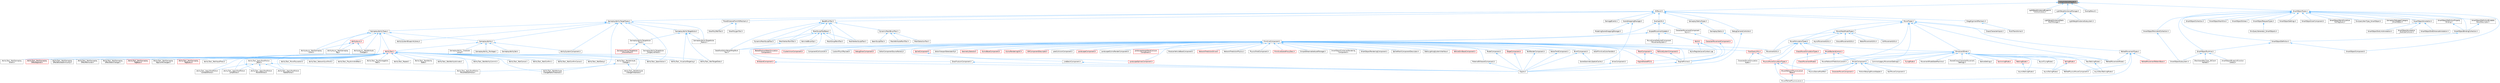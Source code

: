 digraph "ActorInstanceHandle.h"
{
 // INTERACTIVE_SVG=YES
 // LATEX_PDF_SIZE
  bgcolor="transparent";
  edge [fontname=Helvetica,fontsize=10,labelfontname=Helvetica,labelfontsize=10];
  node [fontname=Helvetica,fontsize=10,shape=box,height=0.2,width=0.4];
  Node1 [id="Node000001",label="ActorInstanceHandle.h",height=0.2,width=0.4,color="gray40", fillcolor="grey60", style="filled", fontcolor="black",tooltip=" "];
  Node1 -> Node2 [id="edge1_Node000001_Node000002",dir="back",color="steelblue1",style="solid",tooltip=" "];
  Node2 [id="Node000002",label="HitResult.h",height=0.2,width=0.4,color="grey40", fillcolor="white", style="filled",URL="$d6/d76/HitResult_8h.html",tooltip=" "];
  Node2 -> Node3 [id="edge2_Node000002_Node000003",dir="back",color="steelblue1",style="solid",tooltip=" "];
  Node3 [id="Node000003",label="BaseBrushTool.h",height=0.2,width=0.4,color="grey40", fillcolor="white", style="filled",URL="$d9/d0b/BaseBrushTool_8h.html",tooltip=" "];
  Node3 -> Node4 [id="edge3_Node000003_Node000004",dir="back",color="steelblue1",style="solid",tooltip=" "];
  Node4 [id="Node000004",label="DataflowEditorWeightMapPaint\lTool.h",height=0.2,width=0.4,color="grey40", fillcolor="white", style="filled",URL="$db/d46/DataflowEditorWeightMapPaintTool_8h.html",tooltip=" "];
  Node3 -> Node5 [id="edge4_Node000003_Node000005",dir="back",color="steelblue1",style="solid",tooltip=" "];
  Node5 [id="Node000005",label="DynamicMeshBrushTool.h",height=0.2,width=0.4,color="grey40", fillcolor="white", style="filled",URL="$da/d04/DynamicMeshBrushTool_8h.html",tooltip=" "];
  Node5 -> Node6 [id="edge5_Node000005_Node000006",dir="back",color="steelblue1",style="solid",tooltip=" "];
  Node6 [id="Node000006",label="MeshAttributePaintTool.h",height=0.2,width=0.4,color="grey40", fillcolor="white", style="filled",URL="$d3/d29/MeshAttributePaintTool_8h.html",tooltip=" "];
  Node5 -> Node7 [id="edge6_Node000005_Node000007",dir="back",color="steelblue1",style="solid",tooltip=" "];
  Node7 [id="Node000007",label="MeshSelectionTool.h",height=0.2,width=0.4,color="grey40", fillcolor="white", style="filled",URL="$d8/d80/MeshSelectionTool_8h.html",tooltip=" "];
  Node5 -> Node8 [id="edge7_Node000005_Node000008",dir="back",color="steelblue1",style="solid",tooltip=" "];
  Node8 [id="Node000008",label="SeamSculptTool.h",height=0.2,width=0.4,color="grey40", fillcolor="white", style="filled",URL="$d1/d31/SeamSculptTool_8h.html",tooltip=" "];
  Node3 -> Node9 [id="edge8_Node000003_Node000009",dir="back",color="steelblue1",style="solid",tooltip=" "];
  Node9 [id="Node000009",label="DynamicMeshSculptTool.h",height=0.2,width=0.4,color="grey40", fillcolor="white", style="filled",URL="$d6/d16/DynamicMeshSculptTool_8h.html",tooltip=" "];
  Node3 -> Node10 [id="edge9_Node000003_Node000010",dir="back",color="steelblue1",style="solid",tooltip=" "];
  Node10 [id="Node000010",label="MeshGroupPaintTool.h",height=0.2,width=0.4,color="grey40", fillcolor="white", style="filled",URL="$dd/d04/MeshGroupPaintTool_8h.html",tooltip=" "];
  Node3 -> Node11 [id="edge10_Node000003_Node000011",dir="back",color="steelblue1",style="solid",tooltip=" "];
  Node11 [id="Node000011",label="MeshSculptToolBase.h",height=0.2,width=0.4,color="grey40", fillcolor="white", style="filled",URL="$d8/d2a/MeshSculptToolBase_8h.html",tooltip=" "];
  Node11 -> Node4 [id="edge11_Node000011_Node000004",dir="back",color="steelblue1",style="solid",tooltip=" "];
  Node11 -> Node9 [id="edge12_Node000011_Node000009",dir="back",color="steelblue1",style="solid",tooltip=" "];
  Node11 -> Node12 [id="edge13_Node000011_Node000012",dir="back",color="steelblue1",style="solid",tooltip=" "];
  Node12 [id="Node000012",label="KelvinletBrushOp.h",height=0.2,width=0.4,color="grey40", fillcolor="white", style="filled",URL="$d9/d5c/KelvinletBrushOp_8h.html",tooltip=" "];
  Node11 -> Node10 [id="edge14_Node000011_Node000010",dir="back",color="steelblue1",style="solid",tooltip=" "];
  Node11 -> Node13 [id="edge15_Node000011_Node000013",dir="back",color="steelblue1",style="solid",tooltip=" "];
  Node13 [id="Node000013",label="MeshVertexPaintTool.h",height=0.2,width=0.4,color="grey40", fillcolor="white", style="filled",URL="$db/d74/MeshVertexPaintTool_8h.html",tooltip=" "];
  Node13 -> Node4 [id="edge16_Node000013_Node000004",dir="back",color="steelblue1",style="solid",tooltip=" "];
  Node11 -> Node14 [id="edge17_Node000011_Node000014",dir="back",color="steelblue1",style="solid",tooltip=" "];
  Node14 [id="Node000014",label="MeshVertexSculptTool.h",height=0.2,width=0.4,color="grey40", fillcolor="white", style="filled",URL="$dc/da6/MeshVertexSculptTool_8h.html",tooltip=" "];
  Node3 -> Node13 [id="edge18_Node000003_Node000013",dir="back",color="steelblue1",style="solid",tooltip=" "];
  Node3 -> Node14 [id="edge19_Node000003_Node000014",dir="back",color="steelblue1",style="solid",tooltip=" "];
  Node2 -> Node15 [id="edge20_Node000002_Node000015",dir="back",color="steelblue1",style="solid",tooltip=" "];
  Node15 [id="Node000015",label="DamageEvents.h",height=0.2,width=0.4,color="grey40", fillcolor="white", style="filled",URL="$d5/d34/DamageEvents_8h.html",tooltip=" "];
  Node2 -> Node16 [id="edge21_Node000002_Node000016",dir="back",color="steelblue1",style="solid",tooltip=" "];
  Node16 [id="Node000016",label="DebugCameraController.h",height=0.2,width=0.4,color="grey40", fillcolor="white", style="filled",URL="$d1/d9e/DebugCameraController_8h.html",tooltip=" "];
  Node16 -> Node17 [id="edge22_Node000016_Node000017",dir="back",color="steelblue1",style="solid",tooltip=" "];
  Node17 [id="Node000017",label="Engine.h",height=0.2,width=0.4,color="grey40", fillcolor="white", style="filled",URL="$d1/d34/Public_2Engine_8h.html",tooltip=" "];
  Node2 -> Node18 [id="edge23_Node000002_Node000018",dir="back",color="steelblue1",style="solid",tooltip=" "];
  Node18 [id="Node000018",label="DragAlignmentMechanic.h",height=0.2,width=0.4,color="grey40", fillcolor="white", style="filled",URL="$d1/d74/DragAlignmentMechanic_8h.html",tooltip=" "];
  Node18 -> Node19 [id="edge24_Node000018_Node000019",dir="back",color="steelblue1",style="solid",tooltip=" "];
  Node19 [id="Node000019",label="MultiTransformer.h",height=0.2,width=0.4,color="grey40", fillcolor="white", style="filled",URL="$d1/d6f/MultiTransformer_8h.html",tooltip=" "];
  Node2 -> Node20 [id="edge25_Node000002_Node000020",dir="back",color="steelblue1",style="solid",tooltip=" "];
  Node20 [id="Node000020",label="GameplayAbilityTargetTypes.h",height=0.2,width=0.4,color="grey40", fillcolor="white", style="filled",URL="$d8/dd1/GameplayAbilityTargetTypes_8h.html",tooltip=" "];
  Node20 -> Node21 [id="edge26_Node000020_Node000021",dir="back",color="steelblue1",style="solid",tooltip=" "];
  Node21 [id="Node000021",label="AbilitySystemBlueprintLibrary.h",height=0.2,width=0.4,color="grey40", fillcolor="white", style="filled",URL="$d5/dd6/AbilitySystemBlueprintLibrary_8h.html",tooltip=" "];
  Node20 -> Node22 [id="edge27_Node000020_Node000022",dir="back",color="steelblue1",style="solid",tooltip=" "];
  Node22 [id="Node000022",label="AbilitySystemComponent.h",height=0.2,width=0.4,color="grey40", fillcolor="white", style="filled",URL="$d0/da3/AbilitySystemComponent_8h.html",tooltip=" "];
  Node20 -> Node23 [id="edge28_Node000020_Node000023",dir="back",color="steelblue1",style="solid",tooltip=" "];
  Node23 [id="Node000023",label="AbilityTask_ApplyRootMotion\lMoveToActorForce.h",height=0.2,width=0.4,color="grey40", fillcolor="white", style="filled",URL="$d5/de3/AbilityTask__ApplyRootMotionMoveToActorForce_8h.html",tooltip=" "];
  Node20 -> Node24 [id="edge29_Node000020_Node000024",dir="back",color="steelblue1",style="solid",tooltip=" "];
  Node24 [id="Node000024",label="AbilityTask_SpawnActor.h",height=0.2,width=0.4,color="grey40", fillcolor="white", style="filled",URL="$dc/d97/AbilityTask__SpawnActor_8h.html",tooltip=" "];
  Node20 -> Node25 [id="edge30_Node000020_Node000025",dir="back",color="steelblue1",style="solid",tooltip=" "];
  Node25 [id="Node000025",label="GameplayAbility.h",height=0.2,width=0.4,color="grey40", fillcolor="white", style="filled",URL="$dc/d44/GameplayAbility_8h.html",tooltip=" "];
  Node25 -> Node22 [id="edge31_Node000025_Node000022",dir="back",color="steelblue1",style="solid",tooltip=" "];
  Node25 -> Node26 [id="edge32_Node000025_Node000026",dir="back",color="steelblue1",style="solid",tooltip=" "];
  Node26 [id="Node000026",label="AbilityTask.h",height=0.2,width=0.4,color="red", fillcolor="#FFF0F0", style="filled",URL="$d2/d8e/AbilityTask_8h.html",tooltip=" "];
  Node26 -> Node27 [id="edge33_Node000026_Node000027",dir="back",color="steelblue1",style="solid",tooltip=" "];
  Node27 [id="Node000027",label="AbilityTask_ApplyRootMotion\lConstantForce.h",height=0.2,width=0.4,color="grey40", fillcolor="white", style="filled",URL="$d0/de8/AbilityTask__ApplyRootMotionConstantForce_8h.html",tooltip=" "];
  Node26 -> Node28 [id="edge34_Node000026_Node000028",dir="back",color="steelblue1",style="solid",tooltip=" "];
  Node28 [id="Node000028",label="AbilityTask_ApplyRootMotion\lJumpForce.h",height=0.2,width=0.4,color="grey40", fillcolor="white", style="filled",URL="$d7/db6/AbilityTask__ApplyRootMotionJumpForce_8h.html",tooltip=" "];
  Node26 -> Node23 [id="edge35_Node000026_Node000023",dir="back",color="steelblue1",style="solid",tooltip=" "];
  Node26 -> Node29 [id="edge36_Node000026_Node000029",dir="back",color="steelblue1",style="solid",tooltip=" "];
  Node29 [id="Node000029",label="AbilityTask_ApplyRootMotion\lMoveToForce.h",height=0.2,width=0.4,color="grey40", fillcolor="white", style="filled",URL="$d3/dc3/AbilityTask__ApplyRootMotionMoveToForce_8h.html",tooltip=" "];
  Node26 -> Node30 [id="edge37_Node000026_Node000030",dir="back",color="steelblue1",style="solid",tooltip=" "];
  Node30 [id="Node000030",label="AbilityTask_ApplyRootMotion\lRadialForce.h",height=0.2,width=0.4,color="grey40", fillcolor="white", style="filled",URL="$da/d06/AbilityTask__ApplyRootMotionRadialForce_8h.html",tooltip=" "];
  Node26 -> Node31 [id="edge38_Node000026_Node000031",dir="back",color="steelblue1",style="solid",tooltip=" "];
  Node31 [id="Node000031",label="AbilityTask_ApplyRootMotion\l_Base.h",height=0.2,width=0.4,color="grey40", fillcolor="white", style="filled",URL="$d8/d7d/AbilityTask__ApplyRootMotion__Base_8h.html",tooltip=" "];
  Node31 -> Node27 [id="edge39_Node000031_Node000027",dir="back",color="steelblue1",style="solid",tooltip=" "];
  Node31 -> Node28 [id="edge40_Node000031_Node000028",dir="back",color="steelblue1",style="solid",tooltip=" "];
  Node31 -> Node23 [id="edge41_Node000031_Node000023",dir="back",color="steelblue1",style="solid",tooltip=" "];
  Node31 -> Node29 [id="edge42_Node000031_Node000029",dir="back",color="steelblue1",style="solid",tooltip=" "];
  Node31 -> Node30 [id="edge43_Node000031_Node000030",dir="back",color="steelblue1",style="solid",tooltip=" "];
  Node26 -> Node32 [id="edge44_Node000026_Node000032",dir="back",color="steelblue1",style="solid",tooltip=" "];
  Node32 [id="Node000032",label="AbilityTask_MoveToLocation.h",height=0.2,width=0.4,color="grey40", fillcolor="white", style="filled",URL="$da/d8d/AbilityTask__MoveToLocation_8h.html",tooltip=" "];
  Node26 -> Node33 [id="edge45_Node000026_Node000033",dir="back",color="steelblue1",style="solid",tooltip=" "];
  Node33 [id="Node000033",label="AbilityTask_NetworkSyncPoint.h",height=0.2,width=0.4,color="grey40", fillcolor="white", style="filled",URL="$dc/d62/AbilityTask__NetworkSyncPoint_8h.html",tooltip=" "];
  Node26 -> Node34 [id="edge46_Node000026_Node000034",dir="back",color="steelblue1",style="solid",tooltip=" "];
  Node34 [id="Node000034",label="AbilityTask_PlayAnimAndWait.h",height=0.2,width=0.4,color="grey40", fillcolor="white", style="filled",URL="$d4/d50/AbilityTask__PlayAnimAndWait_8h.html",tooltip=" "];
  Node26 -> Node35 [id="edge47_Node000026_Node000035",dir="back",color="steelblue1",style="solid",tooltip=" "];
  Node35 [id="Node000035",label="AbilityTask_PlayMontageAnd\lWait.h",height=0.2,width=0.4,color="grey40", fillcolor="white", style="filled",URL="$de/d05/AbilityTask__PlayMontageAndWait_8h.html",tooltip=" "];
  Node26 -> Node36 [id="edge48_Node000026_Node000036",dir="back",color="steelblue1",style="solid",tooltip=" "];
  Node36 [id="Node000036",label="AbilityTask_Repeat.h",height=0.2,width=0.4,color="grey40", fillcolor="white", style="filled",URL="$da/d7d/AbilityTask__Repeat_8h.html",tooltip=" "];
  Node26 -> Node24 [id="edge49_Node000026_Node000024",dir="back",color="steelblue1",style="solid",tooltip=" "];
  Node26 -> Node37 [id="edge50_Node000026_Node000037",dir="back",color="steelblue1",style="solid",tooltip=" "];
  Node37 [id="Node000037",label="AbilityTask_StartAbility\lState.h",height=0.2,width=0.4,color="grey40", fillcolor="white", style="filled",URL="$db/d91/AbilityTask__StartAbilityState_8h.html",tooltip=" "];
  Node26 -> Node38 [id="edge51_Node000026_Node000038",dir="back",color="steelblue1",style="solid",tooltip=" "];
  Node38 [id="Node000038",label="AbilityTask_VisualizeTargeting.h",height=0.2,width=0.4,color="grey40", fillcolor="white", style="filled",URL="$df/dbd/AbilityTask__VisualizeTargeting_8h.html",tooltip=" "];
  Node26 -> Node39 [id="edge52_Node000026_Node000039",dir="back",color="steelblue1",style="solid",tooltip=" "];
  Node39 [id="Node000039",label="AbilityTask_WaitAbilityActivate.h",height=0.2,width=0.4,color="grey40", fillcolor="white", style="filled",URL="$db/da3/AbilityTask__WaitAbilityActivate_8h.html",tooltip=" "];
  Node26 -> Node40 [id="edge53_Node000026_Node000040",dir="back",color="steelblue1",style="solid",tooltip=" "];
  Node40 [id="Node000040",label="AbilityTask_WaitAbilityCommit.h",height=0.2,width=0.4,color="grey40", fillcolor="white", style="filled",URL="$de/de8/AbilityTask__WaitAbilityCommit_8h.html",tooltip=" "];
  Node26 -> Node41 [id="edge54_Node000026_Node000041",dir="back",color="steelblue1",style="solid",tooltip=" "];
  Node41 [id="Node000041",label="AbilityTask_WaitAttribute\lChange.h",height=0.2,width=0.4,color="grey40", fillcolor="white", style="filled",URL="$dd/d60/AbilityTask__WaitAttributeChange_8h.html",tooltip=" "];
  Node41 -> Node42 [id="edge55_Node000041_Node000042",dir="back",color="steelblue1",style="solid",tooltip=" "];
  Node42 [id="Node000042",label="AbilityTask_WaitAttribute\lChangeRatioThreshold.h",height=0.2,width=0.4,color="grey40", fillcolor="white", style="filled",URL="$de/d5e/AbilityTask__WaitAttributeChangeRatioThreshold_8h.html",tooltip=" "];
  Node41 -> Node43 [id="edge56_Node000041_Node000043",dir="back",color="steelblue1",style="solid",tooltip=" "];
  Node43 [id="Node000043",label="AbilityTask_WaitAttribute\lChangeThreshold.h",height=0.2,width=0.4,color="grey40", fillcolor="white", style="filled",URL="$db/d3e/AbilityTask__WaitAttributeChangeThreshold_8h.html",tooltip=" "];
  Node26 -> Node42 [id="edge57_Node000026_Node000042",dir="back",color="steelblue1",style="solid",tooltip=" "];
  Node26 -> Node43 [id="edge58_Node000026_Node000043",dir="back",color="steelblue1",style="solid",tooltip=" "];
  Node26 -> Node44 [id="edge59_Node000026_Node000044",dir="back",color="steelblue1",style="solid",tooltip=" "];
  Node44 [id="Node000044",label="AbilityTask_WaitCancel.h",height=0.2,width=0.4,color="grey40", fillcolor="white", style="filled",URL="$dc/d16/AbilityTask__WaitCancel_8h.html",tooltip=" "];
  Node26 -> Node45 [id="edge60_Node000026_Node000045",dir="back",color="steelblue1",style="solid",tooltip=" "];
  Node45 [id="Node000045",label="AbilityTask_WaitConfirm.h",height=0.2,width=0.4,color="grey40", fillcolor="white", style="filled",URL="$d3/d4f/AbilityTask__WaitConfirm_8h.html",tooltip=" "];
  Node26 -> Node46 [id="edge61_Node000026_Node000046",dir="back",color="steelblue1",style="solid",tooltip=" "];
  Node46 [id="Node000046",label="AbilityTask_WaitConfirmCancel.h",height=0.2,width=0.4,color="grey40", fillcolor="white", style="filled",URL="$de/d88/AbilityTask__WaitConfirmCancel_8h.html",tooltip=" "];
  Node26 -> Node47 [id="edge62_Node000026_Node000047",dir="back",color="steelblue1",style="solid",tooltip=" "];
  Node47 [id="Node000047",label="AbilityTask_WaitDelay.h",height=0.2,width=0.4,color="grey40", fillcolor="white", style="filled",URL="$dc/d63/AbilityTask__WaitDelay_8h.html",tooltip=" "];
  Node26 -> Node48 [id="edge63_Node000026_Node000048",dir="back",color="steelblue1",style="solid",tooltip=" "];
  Node48 [id="Node000048",label="AbilityTask_WaitGameplay\lEffectApplied.h",height=0.2,width=0.4,color="red", fillcolor="#FFF0F0", style="filled",URL="$d8/dfe/AbilityTask__WaitGameplayEffectApplied_8h.html",tooltip=" "];
  Node26 -> Node51 [id="edge64_Node000026_Node000051",dir="back",color="steelblue1",style="solid",tooltip=" "];
  Node51 [id="Node000051",label="AbilityTask_WaitGameplay\lEffectBlockedImmunity.h",height=0.2,width=0.4,color="grey40", fillcolor="white", style="filled",URL="$d4/d24/AbilityTask__WaitGameplayEffectBlockedImmunity_8h.html",tooltip=" "];
  Node26 -> Node52 [id="edge65_Node000026_Node000052",dir="back",color="steelblue1",style="solid",tooltip=" "];
  Node52 [id="Node000052",label="AbilityTask_WaitGameplay\lEffectRemoved.h",height=0.2,width=0.4,color="grey40", fillcolor="white", style="filled",URL="$d1/da9/AbilityTask__WaitGameplayEffectRemoved_8h.html",tooltip=" "];
  Node26 -> Node53 [id="edge66_Node000026_Node000053",dir="back",color="steelblue1",style="solid",tooltip=" "];
  Node53 [id="Node000053",label="AbilityTask_WaitGameplay\lEffectStackChange.h",height=0.2,width=0.4,color="grey40", fillcolor="white", style="filled",URL="$de/db3/AbilityTask__WaitGameplayEffectStackChange_8h.html",tooltip=" "];
  Node26 -> Node54 [id="edge67_Node000026_Node000054",dir="back",color="steelblue1",style="solid",tooltip=" "];
  Node54 [id="Node000054",label="AbilityTask_WaitGameplay\lEvent.h",height=0.2,width=0.4,color="grey40", fillcolor="white", style="filled",URL="$dc/db8/AbilityTask__WaitGameplayEvent_8h.html",tooltip=" "];
  Node26 -> Node55 [id="edge68_Node000026_Node000055",dir="back",color="steelblue1",style="solid",tooltip=" "];
  Node55 [id="Node000055",label="AbilityTask_WaitGameplay\lTagBase.h",height=0.2,width=0.4,color="red", fillcolor="#FFF0F0", style="filled",URL="$d8/dd0/AbilityTask__WaitGameplayTagBase_8h.html",tooltip=" "];
  Node26 -> Node57 [id="edge69_Node000026_Node000057",dir="back",color="steelblue1",style="solid",tooltip=" "];
  Node57 [id="Node000057",label="AbilityTask_WaitGameplay\lTagCountChanged.h",height=0.2,width=0.4,color="grey40", fillcolor="white", style="filled",URL="$dd/d55/AbilityTask__WaitGameplayTagCountChanged_8h.html",tooltip=" "];
  Node26 -> Node58 [id="edge70_Node000026_Node000058",dir="back",color="steelblue1",style="solid",tooltip=" "];
  Node58 [id="Node000058",label="AbilityTask_WaitGameplay\lTagQuery.h",height=0.2,width=0.4,color="red", fillcolor="#FFF0F0", style="filled",URL="$d4/d7f/AbilityTask__WaitGameplayTagQuery_8h.html",tooltip=" "];
  Node26 -> Node60 [id="edge71_Node000026_Node000060",dir="back",color="steelblue1",style="solid",tooltip=" "];
  Node60 [id="Node000060",label="AbilityTask_WaitInputPress.h",height=0.2,width=0.4,color="grey40", fillcolor="white", style="filled",URL="$d6/d00/AbilityTask__WaitInputPress_8h.html",tooltip=" "];
  Node26 -> Node64 [id="edge72_Node000026_Node000064",dir="back",color="steelblue1",style="solid",tooltip=" "];
  Node64 [id="Node000064",label="AbilityTask_WaitTargetData.h",height=0.2,width=0.4,color="grey40", fillcolor="white", style="filled",URL="$d2/d40/AbilityTask__WaitTargetData_8h.html",tooltip=" "];
  Node25 -> Node66 [id="edge73_Node000025_Node000066",dir="back",color="steelblue1",style="solid",tooltip=" "];
  Node66 [id="Node000066",label="GameplayAbilitySet.h",height=0.2,width=0.4,color="grey40", fillcolor="white", style="filled",URL="$d5/d19/GameplayAbilitySet_8h.html",tooltip=" "];
  Node25 -> Node67 [id="edge74_Node000025_Node000067",dir="back",color="steelblue1",style="solid",tooltip=" "];
  Node67 [id="Node000067",label="GameplayAbility_Character\lJump.h",height=0.2,width=0.4,color="grey40", fillcolor="white", style="filled",URL="$d7/dd2/GameplayAbility__CharacterJump_8h.html",tooltip=" "];
  Node25 -> Node68 [id="edge75_Node000025_Node000068",dir="back",color="steelblue1",style="solid",tooltip=" "];
  Node68 [id="Node000068",label="GameplayAbility_Montage.h",height=0.2,width=0.4,color="grey40", fillcolor="white", style="filled",URL="$d6/d77/GameplayAbility__Montage_8h.html",tooltip=" "];
  Node20 -> Node69 [id="edge76_Node000020_Node000069",dir="back",color="steelblue1",style="solid",tooltip=" "];
  Node69 [id="Node000069",label="GameplayAbilityTargetActor.h",height=0.2,width=0.4,color="grey40", fillcolor="white", style="filled",URL="$d7/d35/GameplayAbilityTargetActor_8h.html",tooltip=" "];
  Node69 -> Node38 [id="edge77_Node000069_Node000038",dir="back",color="steelblue1",style="solid",tooltip=" "];
  Node69 -> Node64 [id="edge78_Node000069_Node000064",dir="back",color="steelblue1",style="solid",tooltip=" "];
  Node69 -> Node70 [id="edge79_Node000069_Node000070",dir="back",color="steelblue1",style="solid",tooltip=" "];
  Node70 [id="Node000070",label="GameplayAbilityTargetActor\l_Radius.h",height=0.2,width=0.4,color="grey40", fillcolor="white", style="filled",URL="$da/d31/GameplayAbilityTargetActor__Radius_8h.html",tooltip=" "];
  Node69 -> Node71 [id="edge80_Node000069_Node000071",dir="back",color="steelblue1",style="solid",tooltip=" "];
  Node71 [id="Node000071",label="GameplayAbilityTargetActor\l_Trace.h",height=0.2,width=0.4,color="grey40", fillcolor="white", style="filled",URL="$d6/d1b/GameplayAbilityTargetActor__Trace_8h.html",tooltip=" "];
  Node71 -> Node72 [id="edge81_Node000071_Node000072",dir="back",color="steelblue1",style="solid",tooltip=" "];
  Node72 [id="Node000072",label="GameplayAbilityTargetActor\l_GroundTrace.h",height=0.2,width=0.4,color="red", fillcolor="#FFF0F0", style="filled",URL="$d8/daf/GameplayAbilityTargetActor__GroundTrace_8h.html",tooltip=" "];
  Node71 -> Node74 [id="edge82_Node000071_Node000074",dir="back",color="steelblue1",style="solid",tooltip=" "];
  Node74 [id="Node000074",label="GameplayAbilityTargetActor\l_SingleLineTrace.h",height=0.2,width=0.4,color="grey40", fillcolor="white", style="filled",URL="$dc/d15/GameplayAbilityTargetActor__SingleLineTrace_8h.html",tooltip=" "];
  Node20 -> Node70 [id="edge83_Node000020_Node000070",dir="back",color="steelblue1",style="solid",tooltip=" "];
  Node20 -> Node71 [id="edge84_Node000020_Node000071",dir="back",color="steelblue1",style="solid",tooltip=" "];
  Node20 -> Node75 [id="edge85_Node000020_Node000075",dir="back",color="steelblue1",style="solid",tooltip=" "];
  Node75 [id="Node000075",label="GameplayAbilityTypes.h",height=0.2,width=0.4,color="grey40", fillcolor="white", style="filled",URL="$d1/dd9/GameplayAbilityTypes_8h.html",tooltip=" "];
  Node75 -> Node76 [id="edge86_Node000075_Node000076",dir="back",color="steelblue1",style="solid",tooltip=" "];
  Node76 [id="Node000076",label="AbilityAsync.h",height=0.2,width=0.4,color="red", fillcolor="#FFF0F0", style="filled",URL="$d8/dce/AbilityAsync_8h.html",tooltip=" "];
  Node76 -> Node77 [id="edge87_Node000076_Node000077",dir="back",color="steelblue1",style="solid",tooltip=" "];
  Node77 [id="Node000077",label="AbilityAsync_WaitAttribute\lChanged.h",height=0.2,width=0.4,color="grey40", fillcolor="white", style="filled",URL="$d8/d81/AbilityAsync__WaitAttributeChanged_8h.html",tooltip=" "];
  Node76 -> Node79 [id="edge88_Node000076_Node000079",dir="back",color="steelblue1",style="solid",tooltip=" "];
  Node79 [id="Node000079",label="AbilityAsync_WaitGameplay\lEvent.h",height=0.2,width=0.4,color="grey40", fillcolor="white", style="filled",URL="$d4/d2d/AbilityAsync__WaitGameplayEvent_8h.html",tooltip=" "];
  Node76 -> Node80 [id="edge89_Node000076_Node000080",dir="back",color="steelblue1",style="solid",tooltip=" "];
  Node80 [id="Node000080",label="AbilityAsync_WaitGameplay\lTag.h",height=0.2,width=0.4,color="grey40", fillcolor="white", style="filled",URL="$d8/dc5/AbilityAsync__WaitGameplayTag_8h.html",tooltip=" "];
  Node75 -> Node77 [id="edge90_Node000075_Node000077",dir="back",color="steelblue1",style="solid",tooltip=" "];
  Node75 -> Node79 [id="edge91_Node000075_Node000079",dir="back",color="steelblue1",style="solid",tooltip=" "];
  Node75 -> Node80 [id="edge92_Node000075_Node000080",dir="back",color="steelblue1",style="solid",tooltip=" "];
  Node75 -> Node21 [id="edge93_Node000075_Node000021",dir="back",color="steelblue1",style="solid",tooltip=" "];
  Node75 -> Node26 [id="edge94_Node000075_Node000026",dir="back",color="steelblue1",style="solid",tooltip=" "];
  Node75 -> Node54 [id="edge95_Node000075_Node000054",dir="back",color="steelblue1",style="solid",tooltip=" "];
  Node75 -> Node25 [id="edge96_Node000075_Node000025",dir="back",color="steelblue1",style="solid",tooltip=" "];
  Node2 -> Node82 [id="edge97_Node000002_Node000082",dir="back",color="steelblue1",style="solid",tooltip=" "];
  Node82 [id="Node000082",label="GameplayStaticsTypes.h",height=0.2,width=0.4,color="grey40", fillcolor="white", style="filled",URL="$da/d17/GameplayStaticsTypes_8h.html",tooltip=" "];
  Node82 -> Node83 [id="edge98_Node000082_Node000083",dir="back",color="steelblue1",style="solid",tooltip=" "];
  Node83 [id="Node000083",label="GameplayStatics.h",height=0.2,width=0.4,color="grey40", fillcolor="white", style="filled",URL="$d9/dc8/GameplayStatics_8h.html",tooltip=" "];
  Node83 -> Node84 [id="edge99_Node000083_Node000084",dir="back",color="steelblue1",style="solid",tooltip=" "];
  Node84 [id="Node000084",label="EngineMinimal.h",height=0.2,width=0.4,color="grey40", fillcolor="white", style="filled",URL="$d0/d2c/EngineMinimal_8h.html",tooltip=" "];
  Node84 -> Node17 [id="edge100_Node000084_Node000017",dir="back",color="steelblue1",style="solid",tooltip=" "];
  Node2 -> Node85 [id="edge101_Node000002_Node000085",dir="back",color="steelblue1",style="solid",tooltip=" "];
  Node85 [id="Node000085",label="MoverTypes.h",height=0.2,width=0.4,color="grey40", fillcolor="white", style="filled",URL="$dd/d3e/MoverTypes_8h.html",tooltip=" "];
  Node85 -> Node86 [id="edge102_Node000085_Node000086",dir="back",color="steelblue1",style="solid",tooltip=" "];
  Node86 [id="Node000086",label="ChaosCharacterInputs.h",height=0.2,width=0.4,color="grey40", fillcolor="white", style="filled",URL="$de/dde/ChaosCharacterInputs_8h.html",tooltip=" "];
  Node85 -> Node87 [id="edge103_Node000085_Node000087",dir="back",color="steelblue1",style="solid",tooltip=" "];
  Node87 [id="Node000087",label="MovementMode.h",height=0.2,width=0.4,color="grey40", fillcolor="white", style="filled",URL="$d1/de0/MovementMode_8h.html",tooltip=" "];
  Node87 -> Node88 [id="edge104_Node000087_Node000088",dir="back",color="steelblue1",style="solid",tooltip=" "];
  Node88 [id="Node000088",label="AsyncFallingMode.h",height=0.2,width=0.4,color="grey40", fillcolor="white", style="filled",URL="$db/dd0/AsyncFallingMode_8h.html",tooltip=" "];
  Node87 -> Node89 [id="edge105_Node000087_Node000089",dir="back",color="steelblue1",style="solid",tooltip=" "];
  Node89 [id="Node000089",label="AsyncFlyingMode.h",height=0.2,width=0.4,color="grey40", fillcolor="white", style="filled",URL="$d9/d2e/AsyncFlyingMode_8h.html",tooltip=" "];
  Node87 -> Node90 [id="edge106_Node000087_Node000090",dir="back",color="steelblue1",style="solid",tooltip=" "];
  Node90 [id="Node000090",label="AsyncNavWalkingMode.h",height=0.2,width=0.4,color="grey40", fillcolor="white", style="filled",URL="$d2/d88/AsyncNavWalkingMode_8h.html",tooltip=" "];
  Node87 -> Node91 [id="edge107_Node000087_Node000091",dir="back",color="steelblue1",style="solid",tooltip=" "];
  Node91 [id="Node000091",label="AsyncWalkingMode.h",height=0.2,width=0.4,color="grey40", fillcolor="white", style="filled",URL="$de/daa/AsyncWalkingMode_8h.html",tooltip=" "];
  Node87 -> Node92 [id="edge108_Node000087_Node000092",dir="back",color="steelblue1",style="solid",tooltip=" "];
  Node92 [id="Node000092",label="ChaosMovementMode.h",height=0.2,width=0.4,color="red", fillcolor="#FFF0F0", style="filled",URL="$d4/dae/ChaosMovementMode_8h.html",tooltip=" "];
  Node87 -> Node98 [id="edge109_Node000087_Node000098",dir="back",color="steelblue1",style="solid",tooltip=" "];
  Node98 [id="Node000098",label="CommonLegacyMovementSettings.h",height=0.2,width=0.4,color="grey40", fillcolor="white", style="filled",URL="$d3/d61/CommonLegacyMovementSettings_8h.html",tooltip=" "];
  Node87 -> Node99 [id="edge110_Node000087_Node000099",dir="back",color="steelblue1",style="solid",tooltip=" "];
  Node99 [id="Node000099",label="FallingMode.h",height=0.2,width=0.4,color="red", fillcolor="#FFF0F0", style="filled",URL="$d8/ddd/FallingMode_8h.html",tooltip=" "];
  Node99 -> Node88 [id="edge111_Node000099_Node000088",dir="back",color="steelblue1",style="solid",tooltip=" "];
  Node87 -> Node101 [id="edge112_Node000087_Node000101",dir="back",color="steelblue1",style="solid",tooltip=" "];
  Node101 [id="Node000101",label="FlyingMode.h",height=0.2,width=0.4,color="red", fillcolor="#FFF0F0", style="filled",URL="$d8/def/FlyingMode_8h.html",tooltip=" "];
  Node87 -> Node103 [id="edge113_Node000087_Node000103",dir="back",color="steelblue1",style="solid",tooltip=" "];
  Node103 [id="Node000103",label="MovementModeStateMachine.h",height=0.2,width=0.4,color="grey40", fillcolor="white", style="filled",URL="$d0/d36/MovementModeStateMachine_8h.html",tooltip=" "];
  Node87 -> Node104 [id="edge114_Node000087_Node000104",dir="back",color="steelblue1",style="solid",tooltip=" "];
  Node104 [id="Node000104",label="MoverComponent.h",height=0.2,width=0.4,color="grey40", fillcolor="white", style="filled",URL="$dc/d95/MoverComponent_8h.html",tooltip=" "];
  Node104 -> Node105 [id="edge115_Node000104_Node000105",dir="back",color="steelblue1",style="solid",tooltip=" "];
  Node105 [id="Node000105",label="CharacterMoverComponent.h",height=0.2,width=0.4,color="red", fillcolor="#FFF0F0", style="filled",URL="$d2/d92/CharacterMoverComponent_8h.html",tooltip=" "];
  Node104 -> Node108 [id="edge116_Node000104_Node000108",dir="back",color="steelblue1",style="solid",tooltip=" "];
  Node108 [id="Node000108",label="MotionWarpingMoverAdapter.h",height=0.2,width=0.4,color="grey40", fillcolor="white", style="filled",URL="$d2/dbb/MotionWarpingMoverAdapter_8h.html",tooltip=" "];
  Node104 -> Node109 [id="edge117_Node000104_Node000109",dir="back",color="steelblue1",style="solid",tooltip=" "];
  Node109 [id="Node000109",label="MoverNetworkPhysicsLiaison\lBase.h",height=0.2,width=0.4,color="red", fillcolor="#FFF0F0", style="filled",URL="$d6/d54/MoverNetworkPhysicsLiaisonBase_8h.html",tooltip=" "];
  Node109 -> Node111 [id="edge118_Node000109_Node000111",dir="back",color="steelblue1",style="solid",tooltip=" "];
  Node111 [id="Node000111",label="MoverPathedPhysicsLiaison.h",height=0.2,width=0.4,color="grey40", fillcolor="white", style="filled",URL="$d8/d2d/MoverPathedPhysicsLiaison_8h.html",tooltip=" "];
  Node104 -> Node112 [id="edge119_Node000104_Node000112",dir="back",color="steelblue1",style="solid",tooltip=" "];
  Node112 [id="Node000112",label="NavMoverComponent.h",height=0.2,width=0.4,color="grey40", fillcolor="white", style="filled",URL="$df/dbc/NavMoverComponent_8h.html",tooltip=" "];
  Node104 -> Node113 [id="edge120_Node000104_Node000113",dir="back",color="steelblue1",style="solid",tooltip=" "];
  Node113 [id="Node000113",label="PathedPhysicsMoverComponent.h",height=0.2,width=0.4,color="grey40", fillcolor="white", style="filled",URL="$d2/dea/PathedPhysicsMoverComponent_8h.html",tooltip=" "];
  Node104 -> Node114 [id="edge121_Node000104_Node000114",dir="back",color="steelblue1",style="solid",tooltip=" "];
  Node114 [id="Node000114",label="PhysicsStanceModifier.h",height=0.2,width=0.4,color="grey40", fillcolor="white", style="filled",URL="$dc/d04/PhysicsStanceModifier_8h.html",tooltip=" "];
  Node87 -> Node115 [id="edge122_Node000087_Node000115",dir="back",color="steelblue1",style="solid",tooltip=" "];
  Node115 [id="Node000115",label="MoverNetworkPredictionLiaison.h",height=0.2,width=0.4,color="grey40", fillcolor="white", style="filled",URL="$d3/da4/MoverNetworkPredictionLiaison_8h.html",tooltip=" "];
  Node87 -> Node116 [id="edge123_Node000087_Node000116",dir="back",color="steelblue1",style="solid",tooltip=" "];
  Node116 [id="Node000116",label="NavWalkingMode.h",height=0.2,width=0.4,color="grey40", fillcolor="white", style="filled",URL="$d3/d7f/NavWalkingMode_8h.html",tooltip=" "];
  Node116 -> Node90 [id="edge124_Node000116_Node000090",dir="back",color="steelblue1",style="solid",tooltip=" "];
  Node87 -> Node117 [id="edge125_Node000087_Node000117",dir="back",color="steelblue1",style="solid",tooltip=" "];
  Node117 [id="Node000117",label="PathedMovementMode.h",height=0.2,width=0.4,color="grey40", fillcolor="white", style="filled",URL="$d7/de0/PathedMovementMode_8h.html",tooltip=" "];
  Node87 -> Node118 [id="edge126_Node000087_Node000118",dir="back",color="steelblue1",style="solid",tooltip=" "];
  Node118 [id="Node000118",label="SharedChaosCharacterMovement\lSettings.h",height=0.2,width=0.4,color="grey40", fillcolor="white", style="filled",URL="$dc/d61/SharedChaosCharacterMovementSettings_8h.html",tooltip=" "];
  Node87 -> Node119 [id="edge127_Node000087_Node000119",dir="back",color="steelblue1",style="solid",tooltip=" "];
  Node119 [id="Node000119",label="StanceSettings.h",height=0.2,width=0.4,color="grey40", fillcolor="white", style="filled",URL="$d4/dcf/StanceSettings_8h.html",tooltip=" "];
  Node87 -> Node120 [id="edge128_Node000087_Node000120",dir="back",color="steelblue1",style="solid",tooltip=" "];
  Node120 [id="Node000120",label="SwimmingMode.h",height=0.2,width=0.4,color="red", fillcolor="#FFF0F0", style="filled",URL="$de/d41/SwimmingMode_8h.html",tooltip=" "];
  Node87 -> Node122 [id="edge129_Node000087_Node000122",dir="back",color="steelblue1",style="solid",tooltip=" "];
  Node122 [id="Node000122",label="WalkingMode.h",height=0.2,width=0.4,color="red", fillcolor="#FFF0F0", style="filled",URL="$d0/d91/WalkingMode_8h.html",tooltip=" "];
  Node122 -> Node91 [id="edge130_Node000122_Node000091",dir="back",color="steelblue1",style="solid",tooltip=" "];
  Node85 -> Node104 [id="edge131_Node000085_Node000104",dir="back",color="steelblue1",style="solid",tooltip=" "];
  Node85 -> Node124 [id="edge132_Node000085_Node000124",dir="back",color="steelblue1",style="solid",tooltip=" "];
  Node124 [id="Node000124",label="MoverDataModelTypes.h",height=0.2,width=0.4,color="grey40", fillcolor="white", style="filled",URL="$d7/d8d/MoverDataModelTypes_8h.html",tooltip=" "];
  Node124 -> Node125 [id="edge133_Node000124_Node000125",dir="back",color="steelblue1",style="solid",tooltip=" "];
  Node125 [id="Node000125",label="AirMovementUtils.h",height=0.2,width=0.4,color="grey40", fillcolor="white", style="filled",URL="$df/d55/AirMovementUtils_8h.html",tooltip=" "];
  Node124 -> Node126 [id="edge134_Node000124_Node000126",dir="back",color="steelblue1",style="solid",tooltip=" "];
  Node126 [id="Node000126",label="AsyncMovementUtils.h",height=0.2,width=0.4,color="grey40", fillcolor="white", style="filled",URL="$d4/d3a/AsyncMovementUtils_8h.html",tooltip=" "];
  Node124 -> Node127 [id="edge135_Node000124_Node000127",dir="back",color="steelblue1",style="solid",tooltip=" "];
  Node127 [id="Node000127",label="GroundMovementUtils.h",height=0.2,width=0.4,color="grey40", fillcolor="white", style="filled",URL="$dd/d20/GroundMovementUtils_8h.html",tooltip=" "];
  Node124 -> Node128 [id="edge136_Node000124_Node000128",dir="back",color="steelblue1",style="solid",tooltip=" "];
  Node128 [id="Node000128",label="MovementUtils.h",height=0.2,width=0.4,color="grey40", fillcolor="white", style="filled",URL="$d0/d54/MovementUtils_8h.html",tooltip=" "];
  Node124 -> Node129 [id="edge137_Node000124_Node000129",dir="back",color="steelblue1",style="solid",tooltip=" "];
  Node129 [id="Node000129",label="MoverSimulationTypes.h",height=0.2,width=0.4,color="grey40", fillcolor="white", style="filled",URL="$db/d92/MoverSimulationTypes_8h.html",tooltip=" "];
  Node129 -> Node130 [id="edge138_Node000129_Node000130",dir="back",color="steelblue1",style="solid",tooltip=" "];
  Node130 [id="Node000130",label="ChaosMoverSimulationTypes.h",height=0.2,width=0.4,color="red", fillcolor="#FFF0F0", style="filled",URL="$d5/de5/ChaosMoverSimulationTypes_8h.html",tooltip=" "];
  Node130 -> Node92 [id="edge139_Node000130_Node000092",dir="back",color="steelblue1",style="solid",tooltip=" "];
  Node129 -> Node134 [id="edge140_Node000129_Node000134",dir="back",color="steelblue1",style="solid",tooltip=" "];
  Node134 [id="Node000134",label="CharacterMoverSimulation\lTypes.h",height=0.2,width=0.4,color="grey40", fillcolor="white", style="filled",URL="$df/dcc/CharacterMoverSimulationTypes_8h.html",tooltip=" "];
  Node129 -> Node87 [id="edge141_Node000129_Node000087",dir="back",color="steelblue1",style="solid",tooltip=" "];
  Node129 -> Node128 [id="edge142_Node000129_Node000128",dir="back",color="steelblue1",style="solid",tooltip=" "];
  Node129 -> Node135 [id="edge143_Node000129_Node000135",dir="back",color="steelblue1",style="solid",tooltip=" "];
  Node135 [id="Node000135",label="MoverBackendLiaison.h",height=0.2,width=0.4,color="red", fillcolor="#FFF0F0", style="filled",URL="$dc/dce/MoverBackendLiaison_8h.html",tooltip=" "];
  Node135 -> Node104 [id="edge144_Node000135_Node000104",dir="back",color="steelblue1",style="solid",tooltip=" "];
  Node135 -> Node109 [id="edge145_Node000135_Node000109",dir="back",color="steelblue1",style="solid",tooltip=" "];
  Node135 -> Node115 [id="edge146_Node000135_Node000115",dir="back",color="steelblue1",style="solid",tooltip=" "];
  Node129 -> Node137 [id="edge147_Node000129_Node000137",dir="back",color="steelblue1",style="solid",tooltip=" "];
  Node137 [id="Node000137",label="PhysicsMoverSimulationTypes.h",height=0.2,width=0.4,color="red", fillcolor="#FFF0F0", style="filled",URL="$d1/d2f/PhysicsMoverSimulationTypes_8h.html",tooltip=" "];
  Node137 -> Node109 [id="edge148_Node000137_Node000109",dir="back",color="steelblue1",style="solid",tooltip=" "];
  Node137 -> Node111 [id="edge149_Node000137_Node000111",dir="back",color="steelblue1",style="solid",tooltip=" "];
  Node137 -> Node114 [id="edge150_Node000137_Node000114",dir="back",color="steelblue1",style="solid",tooltip=" "];
  Node124 -> Node139 [id="edge151_Node000124_Node000139",dir="back",color="steelblue1",style="solid",tooltip=" "];
  Node139 [id="Node000139",label="WaterMovementUtils.h",height=0.2,width=0.4,color="grey40", fillcolor="white", style="filled",URL="$d7/da1/WaterMovementUtils_8h.html",tooltip=" "];
  Node85 -> Node115 [id="edge152_Node000085_Node000115",dir="back",color="steelblue1",style="solid",tooltip=" "];
  Node85 -> Node129 [id="edge153_Node000085_Node000129",dir="back",color="steelblue1",style="solid",tooltip=" "];
  Node85 -> Node117 [id="edge154_Node000085_Node000117",dir="back",color="steelblue1",style="solid",tooltip=" "];
  Node85 -> Node140 [id="edge155_Node000085_Node000140",dir="back",color="steelblue1",style="solid",tooltip=" "];
  Node140 [id="Node000140",label="PathedMovementTypes.h",height=0.2,width=0.4,color="grey40", fillcolor="white", style="filled",URL="$d2/d5f/PathedMovementTypes_8h.html",tooltip=" "];
  Node140 -> Node111 [id="edge156_Node000140_Node000111",dir="back",color="steelblue1",style="solid",tooltip=" "];
  Node140 -> Node117 [id="edge157_Node000140_Node000117",dir="back",color="steelblue1",style="solid",tooltip=" "];
  Node140 -> Node141 [id="edge158_Node000140_Node000141",dir="back",color="steelblue1",style="solid",tooltip=" "];
  Node141 [id="Node000141",label="PathedMovementPatternBase.h",height=0.2,width=0.4,color="red", fillcolor="#FFF0F0", style="filled",URL="$dc/dcf/PathedMovementPatternBase_8h.html",tooltip=" "];
  Node140 -> Node113 [id="edge159_Node000140_Node000113",dir="back",color="steelblue1",style="solid",tooltip=" "];
  Node2 -> Node147 [id="edge160_Node000002_Node000147",dir="back",color="steelblue1",style="solid",tooltip=" "];
  Node147 [id="Node000147",label="OverlapInfo.h",height=0.2,width=0.4,color="grey40", fillcolor="white", style="filled",URL="$d9/d87/OverlapInfo_8h.html",tooltip=" "];
  Node147 -> Node148 [id="edge161_Node000147_Node000148",dir="back",color="steelblue1",style="solid",tooltip=" "];
  Node148 [id="Node000148",label="CharacterMovementComponent\lAsync.h",height=0.2,width=0.4,color="grey40", fillcolor="white", style="filled",URL="$d4/dde/CharacterMovementComponentAsync_8h.html",tooltip=" "];
  Node148 -> Node149 [id="edge162_Node000148_Node000149",dir="back",color="steelblue1",style="solid",tooltip=" "];
  Node149 [id="Node000149",label="CharacterMovementComponent.h",height=0.2,width=0.4,color="red", fillcolor="#FFF0F0", style="filled",URL="$d8/d84/CharacterMovementComponent_8h.html",tooltip=" "];
  Node149 -> Node84 [id="edge163_Node000149_Node000084",dir="back",color="steelblue1",style="solid",tooltip=" "];
  Node147 -> Node151 [id="edge164_Node000147_Node000151",dir="back",color="steelblue1",style="solid",tooltip=" "];
  Node151 [id="Node000151",label="PrimitiveComponent.h",height=0.2,width=0.4,color="grey40", fillcolor="white", style="filled",URL="$df/d9f/PrimitiveComponent_8h.html",tooltip=" "];
  Node151 -> Node152 [id="edge165_Node000151_Node000152",dir="back",color="steelblue1",style="solid",tooltip=" "];
  Node152 [id="Node000152",label="ActorPrimitiveColorHandler.h",height=0.2,width=0.4,color="grey40", fillcolor="white", style="filled",URL="$d4/d72/ActorPrimitiveColorHandler_8h.html",tooltip=" "];
  Node151 -> Node153 [id="edge166_Node000151_Node000153",dir="back",color="steelblue1",style="solid",tooltip=" "];
  Node153 [id="Node000153",label="ArrowComponent.h",height=0.2,width=0.4,color="grey40", fillcolor="white", style="filled",URL="$db/d35/ArrowComponent_8h.html",tooltip=" "];
  Node153 -> Node17 [id="edge167_Node000153_Node000017",dir="back",color="steelblue1",style="solid",tooltip=" "];
  Node151 -> Node154 [id="edge168_Node000151_Node000154",dir="back",color="steelblue1",style="solid",tooltip=" "];
  Node154 [id="Node000154",label="AsyncRegisterLevelContext.cpp",height=0.2,width=0.4,color="grey40", fillcolor="white", style="filled",URL="$da/df8/AsyncRegisterLevelContext_8cpp.html",tooltip=" "];
  Node151 -> Node155 [id="edge169_Node000151_Node000155",dir="back",color="steelblue1",style="solid",tooltip=" "];
  Node155 [id="Node000155",label="BakedShallowWaterSimulation\lComponent.h",height=0.2,width=0.4,color="red", fillcolor="#FFF0F0", style="filled",URL="$d4/dbc/BakedShallowWaterSimulationComponent_8h.html",tooltip=" "];
  Node151 -> Node168 [id="edge170_Node000151_Node000168",dir="back",color="steelblue1",style="solid",tooltip=" "];
  Node168 [id="Node000168",label="BillboardComponent.h",height=0.2,width=0.4,color="red", fillcolor="#FFF0F0", style="filled",URL="$db/d72/BillboardComponent_8h.html",tooltip=" "];
  Node168 -> Node17 [id="edge171_Node000168_Node000017",dir="back",color="steelblue1",style="solid",tooltip=" "];
  Node151 -> Node173 [id="edge172_Node000151_Node000173",dir="back",color="steelblue1",style="solid",tooltip=" "];
  Node173 [id="Node000173",label="BrushComponent.h",height=0.2,width=0.4,color="grey40", fillcolor="white", style="filled",URL="$d0/d9c/BrushComponent_8h.html",tooltip=" "];
  Node173 -> Node17 [id="edge173_Node000173_Node000017",dir="back",color="steelblue1",style="solid",tooltip=" "];
  Node173 -> Node174 [id="edge174_Node000173_Node000174",dir="back",color="steelblue1",style="solid",tooltip=" "];
  Node174 [id="Node000174",label="SceneGeometrySpatialCache.h",height=0.2,width=0.4,color="grey40", fillcolor="white", style="filled",URL="$d6/d6f/SceneGeometrySpatialCache_8h.html",tooltip=" "];
  Node151 -> Node175 [id="edge175_Node000151_Node000175",dir="back",color="steelblue1",style="solid",tooltip=" "];
  Node175 [id="Node000175",label="ClusterUnionComponent.h",height=0.2,width=0.4,color="red", fillcolor="#FFF0F0", style="filled",URL="$d0/d16/ClusterUnionComponent_8h.html",tooltip=" "];
  Node151 -> Node177 [id="edge176_Node000151_Node000177",dir="back",color="steelblue1",style="solid",tooltip=" "];
  Node177 [id="Node000177",label="ComponentCollisionUtil.h",height=0.2,width=0.4,color="grey40", fillcolor="white", style="filled",URL="$d9/d1c/ComponentCollisionUtil_8h.html",tooltip=" "];
  Node151 -> Node178 [id="edge177_Node000151_Node000178",dir="back",color="steelblue1",style="solid",tooltip=" "];
  Node178 [id="Node000178",label="CustomPhysXPayload.h",height=0.2,width=0.4,color="grey40", fillcolor="white", style="filled",URL="$d3/d90/CustomPhysXPayload_8h.html",tooltip=" "];
  Node151 -> Node179 [id="edge178_Node000151_Node000179",dir="back",color="steelblue1",style="solid",tooltip=" "];
  Node179 [id="Node000179",label="DebugDrawComponent.h",height=0.2,width=0.4,color="red", fillcolor="#FFF0F0", style="filled",URL="$d9/dae/DebugDrawComponent_8h.html",tooltip=" "];
  Node151 -> Node183 [id="edge179_Node000151_Node000183",dir="back",color="steelblue1",style="solid",tooltip=" "];
  Node183 [id="Node000183",label="DrawFrustumComponent.h",height=0.2,width=0.4,color="grey40", fillcolor="white", style="filled",URL="$db/d24/DrawFrustumComponent_8h.html",tooltip=" "];
  Node183 -> Node17 [id="edge180_Node000183_Node000017",dir="back",color="steelblue1",style="solid",tooltip=" "];
  Node151 -> Node184 [id="edge181_Node000151_Node000184",dir="back",color="steelblue1",style="solid",tooltip=" "];
  Node184 [id="Node000184",label="EditorComponentSourceFactory.h",height=0.2,width=0.4,color="grey40", fillcolor="white", style="filled",URL="$d4/d35/EditorComponentSourceFactory_8h.html",tooltip=" "];
  Node151 -> Node185 [id="edge182_Node000151_Node000185",dir="back",color="steelblue1",style="solid",tooltip=" "];
  Node185 [id="Node000185",label="EditorViewportSelectability.h",height=0.2,width=0.4,color="grey40", fillcolor="white", style="filled",URL="$d0/da6/EditorViewportSelectability_8h.html",tooltip=" "];
  Node151 -> Node84 [id="edge183_Node000151_Node000084",dir="back",color="steelblue1",style="solid",tooltip=" "];
  Node151 -> Node186 [id="edge184_Node000151_Node000186",dir="back",color="steelblue1",style="solid",tooltip=" "];
  Node186 [id="Node000186",label="EngineSharedPCH.h",height=0.2,width=0.4,color="red", fillcolor="#FFF0F0", style="filled",URL="$dc/dbb/EngineSharedPCH_8h.html",tooltip=" "];
  Node151 -> Node188 [id="edge185_Node000151_Node000188",dir="back",color="steelblue1",style="solid",tooltip=" "];
  Node188 [id="Node000188",label="FloorQueryUtils.h",height=0.2,width=0.4,color="red", fillcolor="#FFF0F0", style="filled",URL="$df/d2a/FloorQueryUtils_8h.html",tooltip=" "];
  Node188 -> Node134 [id="edge186_Node000188_Node000134",dir="back",color="steelblue1",style="solid",tooltip=" "];
  Node188 -> Node137 [id="edge187_Node000188_Node000137",dir="back",color="steelblue1",style="solid",tooltip=" "];
  Node151 -> Node189 [id="edge188_Node000151_Node000189",dir="back",color="steelblue1",style="solid",tooltip=" "];
  Node189 [id="Node000189",label="GeometrySelector.h",height=0.2,width=0.4,color="red", fillcolor="#FFF0F0", style="filled",URL="$d5/d67/GeometrySelector_8h.html",tooltip=" "];
  Node151 -> Node199 [id="edge189_Node000151_Node000199",dir="back",color="steelblue1",style="solid",tooltip=" "];
  Node199 [id="Node000199",label="GizmoBaseComponent.h",height=0.2,width=0.4,color="red", fillcolor="#FFF0F0", style="filled",URL="$db/dfd/GizmoBaseComponent_8h.html",tooltip=" "];
  Node151 -> Node206 [id="edge190_Node000151_Node000206",dir="back",color="steelblue1",style="solid",tooltip=" "];
  Node206 [id="Node000206",label="GizmoRenderingUtil.h",height=0.2,width=0.4,color="red", fillcolor="#FFF0F0", style="filled",URL="$d0/d40/GizmoRenderingUtil_8h.html",tooltip=" "];
  Node151 -> Node225 [id="edge191_Node000151_Node000225",dir="back",color="steelblue1",style="solid",tooltip=" "];
  Node225 [id="Node000225",label="ISMComponentDescriptor.h",height=0.2,width=0.4,color="red", fillcolor="#FFF0F0", style="filled",URL="$dd/d82/ISMComponentDescriptor_8h.html",tooltip=" "];
  Node151 -> Node231 [id="edge192_Node000151_Node000231",dir="back",color="steelblue1",style="solid",tooltip=" "];
  Node231 [id="Node000231",label="LakeCollisionComponent.h",height=0.2,width=0.4,color="grey40", fillcolor="white", style="filled",URL="$d6/d05/LakeCollisionComponent_8h.html",tooltip=" "];
  Node151 -> Node232 [id="edge193_Node000151_Node000232",dir="back",color="steelblue1",style="solid",tooltip=" "];
  Node232 [id="Node000232",label="LandscapeComponent.h",height=0.2,width=0.4,color="red", fillcolor="#FFF0F0", style="filled",URL="$d4/dba/LandscapeComponent_8h.html",tooltip=" "];
  Node151 -> Node241 [id="edge194_Node000151_Node000241",dir="back",color="steelblue1",style="solid",tooltip=" "];
  Node241 [id="Node000241",label="LandscapeGizmoRenderComponent.h",height=0.2,width=0.4,color="grey40", fillcolor="white", style="filled",URL="$d0/d84/LandscapeGizmoRenderComponent_8h.html",tooltip=" "];
  Node151 -> Node242 [id="edge195_Node000151_Node000242",dir="back",color="steelblue1",style="solid",tooltip=" "];
  Node242 [id="Node000242",label="LandscapeHeightfieldCollision\lComponent.h",height=0.2,width=0.4,color="red", fillcolor="#FFF0F0", style="filled",URL="$d2/d06/LandscapeHeightfieldCollisionComponent_8h.html",tooltip=" "];
  Node151 -> Node247 [id="edge196_Node000151_Node000247",dir="back",color="steelblue1",style="solid",tooltip=" "];
  Node247 [id="Node000247",label="LandscapeSplinesComponent.h",height=0.2,width=0.4,color="red", fillcolor="#FFF0F0", style="filled",URL="$d4/d7e/LandscapeSplinesComponent_8h.html",tooltip=" "];
  Node151 -> Node250 [id="edge197_Node000151_Node000250",dir="back",color="steelblue1",style="solid",tooltip=" "];
  Node250 [id="Node000250",label="LineBatchComponent.h",height=0.2,width=0.4,color="grey40", fillcolor="white", style="filled",URL="$d4/dd8/LineBatchComponent_8h.html",tooltip=" "];
  Node250 -> Node17 [id="edge198_Node000250_Node000017",dir="back",color="steelblue1",style="solid",tooltip=" "];
  Node151 -> Node251 [id="edge199_Node000151_Node000251",dir="back",color="steelblue1",style="solid",tooltip=" "];
  Node251 [id="Node000251",label="MaterialBillboardComponent.h",height=0.2,width=0.4,color="grey40", fillcolor="white", style="filled",URL="$d0/d98/MaterialBillboardComponent_8h.html",tooltip=" "];
  Node251 -> Node17 [id="edge200_Node000251_Node000017",dir="back",color="steelblue1",style="solid",tooltip=" "];
  Node151 -> Node252 [id="edge201_Node000151_Node000252",dir="back",color="steelblue1",style="solid",tooltip=" "];
  Node252 [id="Node000252",label="MeshComponent.h",height=0.2,width=0.4,color="red", fillcolor="#FFF0F0", style="filled",URL="$dd/d57/MeshComponent_8h.html",tooltip=" "];
  Node252 -> Node84 [id="edge202_Node000252_Node000084",dir="back",color="steelblue1",style="solid",tooltip=" "];
  Node252 -> Node186 [id="edge203_Node000252_Node000186",dir="back",color="steelblue1",style="solid",tooltip=" "];
  Node151 -> Node488 [id="edge204_Node000151_Node000488",dir="back",color="steelblue1",style="solid",tooltip=" "];
  Node488 [id="Node000488",label="ModelComponent.h",height=0.2,width=0.4,color="grey40", fillcolor="white", style="filled",URL="$d9/d34/ModelComponent_8h.html",tooltip=" "];
  Node488 -> Node17 [id="edge205_Node000488_Node000017",dir="back",color="steelblue1",style="solid",tooltip=" "];
  Node151 -> Node489 [id="edge206_Node000151_Node000489",dir="back",color="steelblue1",style="solid",tooltip=" "];
  Node489 [id="Node000489",label="ModularVehicleBaseComponent.h",height=0.2,width=0.4,color="grey40", fillcolor="white", style="filled",URL="$d3/dc7/ModularVehicleBaseComponent_8h.html",tooltip=" "];
  Node151 -> Node128 [id="edge207_Node000151_Node000128",dir="back",color="steelblue1",style="solid",tooltip=" "];
  Node151 -> Node490 [id="edge208_Node000151_Node000490",dir="back",color="steelblue1",style="solid",tooltip=" "];
  Node490 [id="Node000490",label="NetworkPredictionDriver.h",height=0.2,width=0.4,color="red", fillcolor="#FFF0F0", style="filled",URL="$d4/db2/NetworkPredictionDriver_8h.html",tooltip=" "];
  Node151 -> Node497 [id="edge209_Node000151_Node000497",dir="back",color="steelblue1",style="solid",tooltip=" "];
  Node497 [id="Node000497",label="NetworkPredictionPhysics.h",height=0.2,width=0.4,color="grey40", fillcolor="white", style="filled",URL="$d8/dee/NetworkPredictionPhysics_8h.html",tooltip=" "];
  Node151 -> Node498 [id="edge210_Node000151_Node000498",dir="back",color="steelblue1",style="solid",tooltip=" "];
  Node498 [id="Node000498",label="ParticleSystemComponent.h",height=0.2,width=0.4,color="red", fillcolor="#FFF0F0", style="filled",URL="$d4/d17/ParticleSystemComponent_8h.html",tooltip=" "];
  Node498 -> Node84 [id="edge211_Node000498_Node000084",dir="back",color="steelblue1",style="solid",tooltip=" "];
  Node151 -> Node506 [id="edge212_Node000151_Node000506",dir="back",color="steelblue1",style="solid",tooltip=" "];
  Node506 [id="Node000506",label="PhysicsFieldComponent.h",height=0.2,width=0.4,color="grey40", fillcolor="white", style="filled",URL="$dd/d76/PhysicsFieldComponent_8h.html",tooltip=" "];
  Node151 -> Node507 [id="edge213_Node000151_Node000507",dir="back",color="steelblue1",style="solid",tooltip=" "];
  Node507 [id="Node000507",label="PrimitiveSceneProxyDesc.h",height=0.2,width=0.4,color="red", fillcolor="#FFF0F0", style="filled",URL="$d8/d20/PrimitiveSceneProxyDesc_8h.html",tooltip=" "];
  Node151 -> Node512 [id="edge214_Node000151_Node000512",dir="back",color="steelblue1",style="solid",tooltip=" "];
  Node512 [id="Node000512",label="ShapeComponent.h",height=0.2,width=0.4,color="red", fillcolor="#FFF0F0", style="filled",URL="$d4/d4b/ShapeComponent_8h.html",tooltip=" "];
  Node512 -> Node17 [id="edge215_Node000512_Node000017",dir="back",color="steelblue1",style="solid",tooltip=" "];
  Node151 -> Node520 [id="edge216_Node000151_Node000520",dir="back",color="steelblue1",style="solid",tooltip=" "];
  Node520 [id="Node000520",label="SimpleStreamableAssetManager.h",height=0.2,width=0.4,color="grey40", fillcolor="white", style="filled",URL="$df/d02/SimpleStreamableAssetManager_8h.html",tooltip=" "];
  Node151 -> Node521 [id="edge217_Node000151_Node000521",dir="back",color="steelblue1",style="solid",tooltip=" "];
  Node521 [id="Node000521",label="SmartObjectContainerRendering\lComponent.h",height=0.2,width=0.4,color="grey40", fillcolor="white", style="filled",URL="$d8/d15/SmartObjectContainerRenderingComponent_8h.html",tooltip=" "];
  Node151 -> Node522 [id="edge218_Node000151_Node000522",dir="back",color="steelblue1",style="solid",tooltip=" "];
  Node522 [id="Node000522",label="SmartObjectRenderingComponent.h",height=0.2,width=0.4,color="grey40", fillcolor="white", style="filled",URL="$da/d17/SmartObjectRenderingComponent_8h.html",tooltip=" "];
  Node151 -> Node523 [id="edge219_Node000151_Node000523",dir="back",color="steelblue1",style="solid",tooltip=" "];
  Node523 [id="Node000523",label="SplineComponent.h",height=0.2,width=0.4,color="red", fillcolor="#FFF0F0", style="filled",URL="$d3/d00/SplineComponent_8h.html",tooltip=" "];
  Node523 -> Node247 [id="edge220_Node000523_Node000247",dir="back",color="steelblue1",style="solid",tooltip=" "];
  Node151 -> Node534 [id="edge221_Node000151_Node000534",dir="back",color="steelblue1",style="solid",tooltip=" "];
  Node534 [id="Node000534",label="SplineMeshComponentDescriptor.h",height=0.2,width=0.4,color="grey40", fillcolor="white", style="filled",URL="$d1/d6f/SplineMeshComponentDescriptor_8h.html",tooltip=" "];
  Node151 -> Node535 [id="edge222_Node000151_Node000535",dir="back",color="steelblue1",style="solid",tooltip=" "];
  Node535 [id="Node000535",label="StaticLightingSystemInterface.h",height=0.2,width=0.4,color="grey40", fillcolor="white", style="filled",URL="$da/d21/StaticLightingSystemInterface_8h.html",tooltip=" "];
  Node151 -> Node536 [id="edge223_Node000151_Node000536",dir="back",color="steelblue1",style="solid",tooltip=" "];
  Node536 [id="Node000536",label="TextRenderComponent.h",height=0.2,width=0.4,color="grey40", fillcolor="white", style="filled",URL="$dd/d07/TextRenderComponent_8h.html",tooltip=" "];
  Node536 -> Node17 [id="edge224_Node000536_Node000017",dir="back",color="steelblue1",style="solid",tooltip=" "];
  Node151 -> Node537 [id="edge225_Node000151_Node000537",dir="back",color="steelblue1",style="solid",tooltip=" "];
  Node537 [id="Node000537",label="VectorFieldComponent.h",height=0.2,width=0.4,color="grey40", fillcolor="white", style="filled",URL="$d1/d45/VectorFieldComponent_8h.html",tooltip=" "];
  Node537 -> Node17 [id="edge226_Node000537_Node000017",dir="back",color="steelblue1",style="solid",tooltip=" "];
  Node151 -> Node538 [id="edge227_Node000151_Node000538",dir="back",color="steelblue1",style="solid",tooltip=" "];
  Node538 [id="Node000538",label="VehicleSimBaseComponent.h",height=0.2,width=0.4,color="red", fillcolor="#FFF0F0", style="filled",URL="$d3/db2/VehicleSimBaseComponent_8h.html",tooltip=" "];
  Node147 -> Node548 [id="edge228_Node000147_Node000548",dir="back",color="steelblue1",style="solid",tooltip=" "];
  Node548 [id="Node000548",label="ScopedMovementUpdate.h",height=0.2,width=0.4,color="grey40", fillcolor="white", style="filled",URL="$df/d74/ScopedMovementUpdate_8h.html",tooltip=" "];
  Node548 -> Node549 [id="edge229_Node000548_Node000549",dir="back",color="steelblue1",style="solid",tooltip=" "];
  Node549 [id="Node000549",label="MovieSceneDeferredComponent\lMovementSystem.h",height=0.2,width=0.4,color="grey40", fillcolor="white", style="filled",URL="$d6/d9d/MovieSceneDeferredComponentMovementSystem_8h.html",tooltip=" "];
  Node548 -> Node151 [id="edge230_Node000548_Node000151",dir="back",color="steelblue1",style="solid",tooltip=" "];
  Node548 -> Node550 [id="edge231_Node000548_Node000550",dir="back",color="steelblue1",style="solid",tooltip=" "];
  Node550 [id="Node000550",label="World.h",height=0.2,width=0.4,color="red", fillcolor="#FFF0F0", style="filled",URL="$dd/d5b/World_8h.html",tooltip=" "];
  Node550 -> Node154 [id="edge232_Node000550_Node000154",dir="back",color="steelblue1",style="solid",tooltip=" "];
  Node550 -> Node84 [id="edge233_Node000550_Node000084",dir="back",color="steelblue1",style="solid",tooltip=" "];
  Node550 -> Node186 [id="edge234_Node000550_Node000186",dir="back",color="steelblue1",style="solid",tooltip=" "];
  Node2 -> Node1126 [id="edge235_Node000002_Node001126",dir="back",color="steelblue1",style="solid",tooltip=" "];
  Node1126 [id="Node001126",label="PlaneDistanceFromHitMechanic.h",height=0.2,width=0.4,color="grey40", fillcolor="white", style="filled",URL="$dc/dea/PlaneDistanceFromHitMechanic_8h.html",tooltip=" "];
  Node1126 -> Node311 [id="edge236_Node001126_Node000311",dir="back",color="steelblue1",style="solid",tooltip=" "];
  Node311 [id="Node000311",label="DrawPolyPathTool.h",height=0.2,width=0.4,color="grey40", fillcolor="white", style="filled",URL="$dc/d3e/DrawPolyPathTool_8h.html",tooltip=" "];
  Node1126 -> Node273 [id="edge237_Node001126_Node000273",dir="back",color="steelblue1",style="solid",tooltip=" "];
  Node273 [id="Node000273",label="DrawPolygonTool.h",height=0.2,width=0.4,color="grey40", fillcolor="white", style="filled",URL="$d0/d15/DrawPolygonTool_8h.html",tooltip=" "];
  Node2 -> Node1127 [id="edge238_Node000002_Node001127",dir="back",color="steelblue1",style="solid",tooltip=" "];
  Node1127 [id="Node001127",label="SceneSnappingManager.h",height=0.2,width=0.4,color="grey40", fillcolor="white", style="filled",URL="$d6/d41/SceneSnappingManager_8h.html",tooltip=" "];
  Node1127 -> Node1128 [id="edge239_Node001127_Node001128",dir="back",color="steelblue1",style="solid",tooltip=" "];
  Node1128 [id="Node001128",label="ModelingSceneSnappingManager.h",height=0.2,width=0.4,color="grey40", fillcolor="white", style="filled",URL="$d4/d4c/ModelingSceneSnappingManager_8h.html",tooltip=" "];
  Node1127 -> Node174 [id="edge240_Node001127_Node000174",dir="back",color="steelblue1",style="solid",tooltip=" "];
  Node1 -> Node1129 [id="edge241_Node000001_Node001129",dir="back",color="steelblue1",style="solid",tooltip=" "];
  Node1129 [id="Node001129",label="LightWeightInstanceBlueprint\lFunctionLibrary.h",height=0.2,width=0.4,color="grey40", fillcolor="white", style="filled",URL="$da/dd7/LightWeightInstanceBlueprintFunctionLibrary_8h.html",tooltip=" "];
  Node1 -> Node1130 [id="edge242_Node000001_Node001130",dir="back",color="steelblue1",style="solid",tooltip=" "];
  Node1130 [id="Node001130",label="LightWeightInstanceManager.h",height=0.2,width=0.4,color="grey40", fillcolor="white", style="filled",URL="$d8/d04/LightWeightInstanceManager_8h.html",tooltip=" "];
  Node1130 -> Node1131 [id="edge243_Node001130_Node001131",dir="back",color="steelblue1",style="solid",tooltip=" "];
  Node1131 [id="Node001131",label="LightWeightInstanceStatic\lMeshManager.h",height=0.2,width=0.4,color="grey40", fillcolor="white", style="filled",URL="$d4/d75/LightWeightInstanceStaticMeshManager_8h.html",tooltip=" "];
  Node1130 -> Node1132 [id="edge244_Node001130_Node001132",dir="back",color="steelblue1",style="solid",tooltip=" "];
  Node1132 [id="Node001132",label="LightWeightInstanceSubsystem.h",height=0.2,width=0.4,color="grey40", fillcolor="white", style="filled",URL="$df/d1e/LightWeightInstanceSubsystem_8h.html",tooltip=" "];
  Node1 -> Node1133 [id="edge245_Node000001_Node001133",dir="back",color="steelblue1",style="solid",tooltip=" "];
  Node1133 [id="Node001133",label="OverlapResult.h",height=0.2,width=0.4,color="grey40", fillcolor="white", style="filled",URL="$dd/d88/OverlapResult_8h.html",tooltip=" "];
  Node1 -> Node1134 [id="edge246_Node000001_Node001134",dir="back",color="steelblue1",style="solid",tooltip=" "];
  Node1134 [id="Node001134",label="SmartObjectTypes.h",height=0.2,width=0.4,color="grey40", fillcolor="white", style="filled",URL="$d4/d09/SmartObjectTypes_8h.html",tooltip=" "];
  Node1134 -> Node1135 [id="edge247_Node001134_Node001135",dir="back",color="steelblue1",style="solid",tooltip=" "];
  Node1135 [id="Node001135",label="EnvQueryItemType_SmartObject.h",height=0.2,width=0.4,color="grey40", fillcolor="white", style="filled",URL="$db/db1/EnvQueryItemType__SmartObject_8h.html",tooltip=" "];
  Node1134 -> Node1136 [id="edge248_Node001134_Node001136",dir="back",color="steelblue1",style="solid",tooltip=" "];
  Node1136 [id="Node001136",label="GameplayDebuggerCategory\l_SmartObject.h",height=0.2,width=0.4,color="grey40", fillcolor="white", style="filled",URL="$d9/d0c/GameplayDebuggerCategory__SmartObject_8h.html",tooltip=" "];
  Node1134 -> Node1137 [id="edge249_Node001134_Node001137",dir="back",color="steelblue1",style="solid",tooltip=" "];
  Node1137 [id="Node001137",label="SmartObjectAnnotation.h",height=0.2,width=0.4,color="grey40", fillcolor="white", style="filled",URL="$da/d24/SmartObjectAnnotation_8h.html",tooltip=" "];
  Node1137 -> Node1138 [id="edge250_Node001137_Node001138",dir="back",color="steelblue1",style="solid",tooltip=" "];
  Node1138 [id="Node001138",label="SmartObjectAnnotation\l_SlotUserCollision.h",height=0.2,width=0.4,color="grey40", fillcolor="white", style="filled",URL="$d5/df1/SmartObjectAnnotation__SlotUserCollision_8h.html",tooltip=" "];
  Node1137 -> Node1139 [id="edge251_Node001137_Node001139",dir="back",color="steelblue1",style="solid",tooltip=" "];
  Node1139 [id="Node001139",label="SmartObjectSlotEntranceAnnotation.h",height=0.2,width=0.4,color="grey40", fillcolor="white", style="filled",URL="$da/dc1/SmartObjectSlotEntranceAnnotation_8h.html",tooltip=" "];
  Node1137 -> Node1140 [id="edge252_Node001137_Node001140",dir="back",color="steelblue1",style="solid",tooltip=" "];
  Node1140 [id="Node001140",label="SmartObjectSlotLinkAnnotation.h",height=0.2,width=0.4,color="grey40", fillcolor="white", style="filled",URL="$da/d7b/SmartObjectSlotLinkAnnotation_8h.html",tooltip=" "];
  Node1134 -> Node1141 [id="edge253_Node001134_Node001141",dir="back",color="steelblue1",style="solid",tooltip=" "];
  Node1141 [id="Node001141",label="SmartObjectBindingCollection.h",height=0.2,width=0.4,color="grey40", fillcolor="white", style="filled",URL="$d4/dc4/SmartObjectBindingCollection_8h.html",tooltip=" "];
  Node1141 -> Node1142 [id="edge254_Node001141_Node001142",dir="back",color="steelblue1",style="solid",tooltip=" "];
  Node1142 [id="Node001142",label="SmartObjectDefinition.h",height=0.2,width=0.4,color="grey40", fillcolor="white", style="filled",URL="$db/d50/SmartObjectDefinition_8h.html",tooltip=" "];
  Node1142 -> Node1143 [id="edge255_Node001142_Node001143",dir="back",color="steelblue1",style="solid",tooltip=" "];
  Node1143 [id="Node001143",label="SmartObjectComponent.h",height=0.2,width=0.4,color="grey40", fillcolor="white", style="filled",URL="$d4/da3/SmartObjectComponent_8h.html",tooltip=" "];
  Node1142 -> Node1144 [id="edge256_Node001142_Node001144",dir="back",color="steelblue1",style="solid",tooltip=" "];
  Node1144 [id="Node001144",label="SmartObjectRuntime.h",height=0.2,width=0.4,color="grey40", fillcolor="white", style="filled",URL="$d7/d64/SmartObjectRuntime_8h.html",tooltip=" "];
  Node1144 -> Node1145 [id="edge257_Node001144_Node001145",dir="back",color="steelblue1",style="solid",tooltip=" "];
  Node1145 [id="Node001145",label="BlackboardKeyType_SOClaim\lHandle.h",height=0.2,width=0.4,color="grey40", fillcolor="white", style="filled",URL="$d7/d1f/BlackboardKeyType__SOClaimHandle_8h.html",tooltip=" "];
  Node1144 -> Node1146 [id="edge258_Node001144_Node001146",dir="back",color="steelblue1",style="solid",tooltip=" "];
  Node1146 [id="Node001146",label="SmartObjectBlueprintFunction\lLibrary.h",height=0.2,width=0.4,color="grey40", fillcolor="white", style="filled",URL="$de/d88/SmartObjectBlueprintFunctionLibrary_8h.html",tooltip=" "];
  Node1144 -> Node1147 [id="edge259_Node001144_Node001147",dir="back",color="steelblue1",style="solid",tooltip=" "];
  Node1147 [id="Node001147",label="SmartObjectSubsystem.h",height=0.2,width=0.4,color="grey40", fillcolor="white", style="filled",URL="$dd/d17/SmartObjectSubsystem_8h.html",tooltip=" "];
  Node1134 -> Node1148 [id="edge260_Node001134_Node001148",dir="back",color="steelblue1",style="solid",tooltip=" "];
  Node1148 [id="Node001148",label="SmartObjectCollection.h",height=0.2,width=0.4,color="grey40", fillcolor="white", style="filled",URL="$df/d9b/SmartObjectCollection_8h.html",tooltip=" "];
  Node1134 -> Node1143 [id="edge261_Node001134_Node001143",dir="back",color="steelblue1",style="solid",tooltip=" "];
  Node1134 -> Node1142 [id="edge262_Node001134_Node001142",dir="back",color="steelblue1",style="solid",tooltip=" "];
  Node1134 -> Node1149 [id="edge263_Node001134_Node001149",dir="back",color="steelblue1",style="solid",tooltip=" "];
  Node1149 [id="Node001149",label="SmartObjectDefinitionBindable\lStructDescriptor.h",height=0.2,width=0.4,color="grey40", fillcolor="white", style="filled",URL="$dd/dac/SmartObjectDefinitionBindableStructDescriptor_8h.html",tooltip=" "];
  Node1149 -> Node1141 [id="edge264_Node001149_Node001141",dir="back",color="steelblue1",style="solid",tooltip=" "];
  Node1134 -> Node1150 [id="edge265_Node001134_Node001150",dir="back",color="steelblue1",style="solid",tooltip=" "];
  Node1150 [id="Node001150",label="SmartObjectDefinitionProperty\lBinding.h",height=0.2,width=0.4,color="grey40", fillcolor="white", style="filled",URL="$db/dd7/SmartObjectDefinitionPropertyBinding_8h.html",tooltip=" "];
  Node1150 -> Node1141 [id="edge266_Node001150_Node001141",dir="back",color="steelblue1",style="solid",tooltip=" "];
  Node1134 -> Node1151 [id="edge267_Node001134_Node001151",dir="back",color="steelblue1",style="solid",tooltip=" "];
  Node1151 [id="Node001151",label="SmartObjectHashGrid.h",height=0.2,width=0.4,color="grey40", fillcolor="white", style="filled",URL="$d1/d7e/SmartObjectHashGrid_8h.html",tooltip=" "];
  Node1134 -> Node1152 [id="edge268_Node001134_Node001152",dir="back",color="steelblue1",style="solid",tooltip=" "];
  Node1152 [id="Node001152",label="SmartObjectOctree.h",height=0.2,width=0.4,color="grey40", fillcolor="white", style="filled",URL="$d6/de3/SmartObjectOctree_8h.html",tooltip=" "];
  Node1134 -> Node1153 [id="edge269_Node001134_Node001153",dir="back",color="steelblue1",style="solid",tooltip=" "];
  Node1153 [id="Node001153",label="SmartObjectPersistentCollection.h",height=0.2,width=0.4,color="grey40", fillcolor="white", style="filled",URL="$d4/da1/SmartObjectPersistentCollection_8h.html",tooltip=" "];
  Node1153 -> Node1147 [id="edge270_Node001153_Node001147",dir="back",color="steelblue1",style="solid",tooltip=" "];
  Node1134 -> Node1154 [id="edge271_Node001134_Node001154",dir="back",color="steelblue1",style="solid",tooltip=" "];
  Node1154 [id="Node001154",label="SmartObjectRequestTypes.h",height=0.2,width=0.4,color="grey40", fillcolor="white", style="filled",URL="$d2/d83/SmartObjectRequestTypes_8h.html",tooltip=" "];
  Node1154 -> Node1155 [id="edge272_Node001154_Node001155",dir="back",color="steelblue1",style="solid",tooltip=" "];
  Node1155 [id="Node001155",label="EnvQueryGenerator_SmartObjects.h",height=0.2,width=0.4,color="grey40", fillcolor="white", style="filled",URL="$d6/dae/EnvQueryGenerator__SmartObjects_8h.html",tooltip=" "];
  Node1134 -> Node1144 [id="edge273_Node001134_Node001144",dir="back",color="steelblue1",style="solid",tooltip=" "];
  Node1134 -> Node1156 [id="edge274_Node001134_Node001156",dir="back",color="steelblue1",style="solid",tooltip=" "];
  Node1156 [id="Node001156",label="SmartObjectSettings.h",height=0.2,width=0.4,color="grey40", fillcolor="white", style="filled",URL="$de/d9a/SmartObjectSettings_8h.html",tooltip=" "];
  Node1134 -> Node1157 [id="edge275_Node001134_Node001157",dir="back",color="steelblue1",style="solid",tooltip=" "];
  Node1157 [id="Node001157",label="SmartObjectUserComponent.h",height=0.2,width=0.4,color="grey40", fillcolor="white", style="filled",URL="$d5/d23/SmartObjectUserComponent_8h.html",tooltip=" "];
  Node1134 -> Node1158 [id="edge276_Node001134_Node001158",dir="back",color="steelblue1",style="solid",tooltip=" "];
  Node1158 [id="Node001158",label="SmartObjectWorldCondition\lSlotTagQuery.h",height=0.2,width=0.4,color="grey40", fillcolor="white", style="filled",URL="$dc/d8c/SmartObjectWorldConditionSlotTagQuery_8h.html",tooltip=" "];
}
